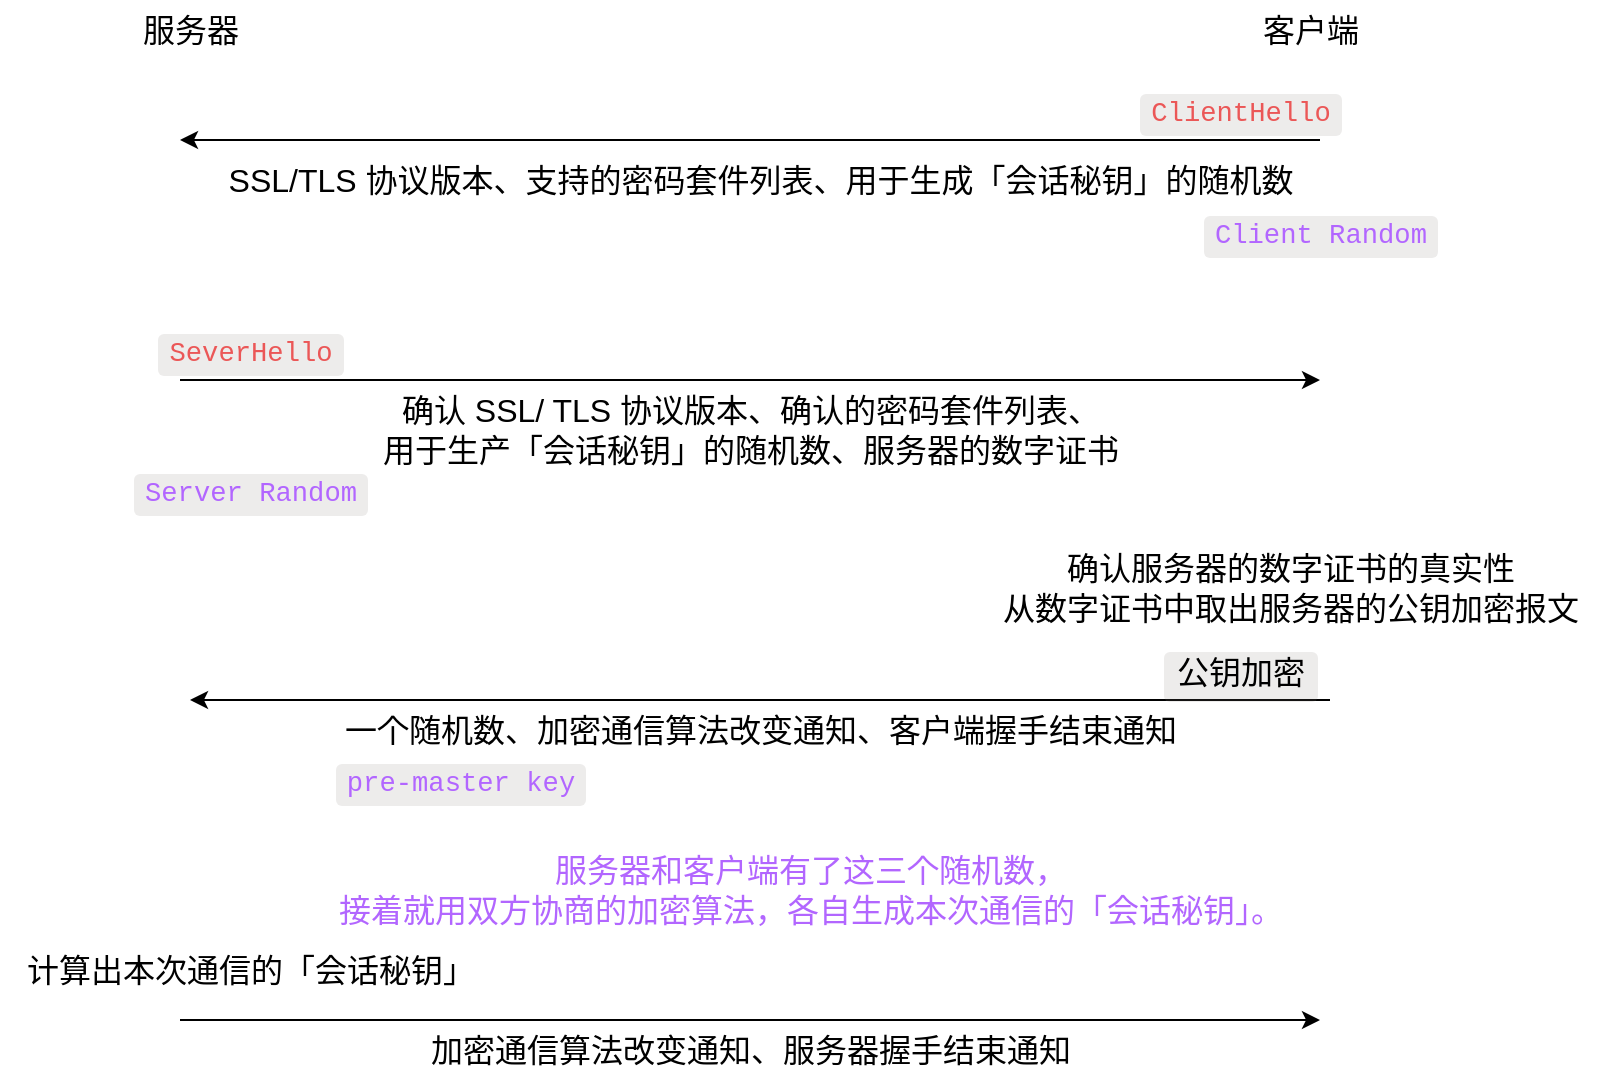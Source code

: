 <mxfile version="20.2.2" type="github">
  <diagram id="F9ipNlQTASzgw-6r4mKW" name="第 1 页">
    <mxGraphModel dx="1688" dy="1069" grid="1" gridSize="10" guides="1" tooltips="1" connect="1" arrows="1" fold="1" page="1" pageScale="1" pageWidth="827" pageHeight="1169" math="0" shadow="0">
      <root>
        <mxCell id="0" />
        <mxCell id="1" parent="0" />
        <mxCell id="uaOUZrjpmychXFlq1qa0-2" value="客户端" style="text;html=1;align=center;verticalAlign=middle;resizable=0;points=[];autosize=1;strokeColor=none;fillColor=none;fontSize=16;" vertex="1" parent="1">
          <mxGeometry x="510" y="290" width="70" height="30" as="geometry" />
        </mxCell>
        <mxCell id="uaOUZrjpmychXFlq1qa0-3" value="服务器" style="text;html=1;align=center;verticalAlign=middle;resizable=0;points=[];autosize=1;strokeColor=none;fillColor=none;fontSize=16;" vertex="1" parent="1">
          <mxGeometry x="-50" y="290" width="70" height="30" as="geometry" />
        </mxCell>
        <mxCell id="uaOUZrjpmychXFlq1qa0-4" value="" style="endArrow=classic;html=1;rounded=0;fontSize=16;" edge="1" parent="1">
          <mxGeometry width="50" height="50" relative="1" as="geometry">
            <mxPoint x="550" y="360" as="sourcePoint" />
            <mxPoint x="-20" y="360" as="targetPoint" />
          </mxGeometry>
        </mxCell>
        <mxCell id="uaOUZrjpmychXFlq1qa0-5" value="&lt;span data-reactroot=&quot;&quot; class=&quot;notion-enable-hover&quot; spellcheck=&quot;false&quot; data-token-index=&quot;0&quot; style=&quot;font-family:&amp;quot;SFMono-Regular&amp;quot;, Menlo, Consolas, &amp;quot;PT Mono&amp;quot;, &amp;quot;Liberation Mono&amp;quot;, Courier, monospace;line-height:normal;background:rgba(135,131,120,0.15);color:#EB5757;border-radius:3px;font-size:85%;padding:0.2em 0.4em&quot;&gt;ClientHello&lt;/span&gt;" style="text;html=1;align=center;verticalAlign=middle;resizable=0;points=[];autosize=1;strokeColor=none;fillColor=none;fontSize=16;" vertex="1" parent="1">
          <mxGeometry x="450" y="330" width="120" height="30" as="geometry" />
        </mxCell>
        <mxCell id="uaOUZrjpmychXFlq1qa0-6" value="SSL/TLS 协议版本、支持的密码套件列表、用于生成「会话秘钥」的随机数" style="text;html=1;align=center;verticalAlign=middle;resizable=0;points=[];autosize=1;strokeColor=none;fillColor=none;fontSize=16;" vertex="1" parent="1">
          <mxGeometry x="-10" y="365" width="560" height="30" as="geometry" />
        </mxCell>
        <mxCell id="uaOUZrjpmychXFlq1qa0-7" value="&lt;span data-reactroot=&quot;&quot; class=&quot;notion-enable-hover&quot; spellcheck=&quot;false&quot; data-token-index=&quot;0&quot; style=&quot;font-family:&amp;quot;SFMono-Regular&amp;quot;, Menlo, Consolas, &amp;quot;PT Mono&amp;quot;, &amp;quot;Liberation Mono&amp;quot;, Courier, monospace;line-height:normal;background:rgba(135,131,120,0.15);color:#EB5757;border-radius:3px;font-size:85%;padding:0.2em 0.4em&quot;&gt;SeverHello&lt;/span&gt;" style="text;html=1;align=center;verticalAlign=middle;resizable=0;points=[];autosize=1;strokeColor=none;fillColor=none;fontSize=16;" vertex="1" parent="1">
          <mxGeometry x="-40" y="450" width="110" height="30" as="geometry" />
        </mxCell>
        <mxCell id="uaOUZrjpmychXFlq1qa0-8" value="" style="endArrow=classic;html=1;rounded=0;fontSize=16;" edge="1" parent="1">
          <mxGeometry width="50" height="50" relative="1" as="geometry">
            <mxPoint x="-20" y="480" as="sourcePoint" />
            <mxPoint x="550" y="480" as="targetPoint" />
          </mxGeometry>
        </mxCell>
        <mxCell id="uaOUZrjpmychXFlq1qa0-9" value="确认 SSL/ TLS 协议版本、确认的密码套件列表、&lt;br&gt;用于生产「会话秘钥」的随机数、服务器的数字证书" style="text;html=1;align=center;verticalAlign=middle;resizable=0;points=[];autosize=1;strokeColor=none;fillColor=none;fontSize=16;" vertex="1" parent="1">
          <mxGeometry x="70" y="480" width="390" height="50" as="geometry" />
        </mxCell>
        <mxCell id="uaOUZrjpmychXFlq1qa0-10" value="确认服务器的数字证书的真实性&lt;br&gt;&lt;span data-reactroot=&quot;&quot; class=&quot;notion-enable-hover&quot; data-token-index=&quot;0&quot; style=&quot;&quot;&gt;从数字证书中取出服务器的&lt;/span&gt;公钥加密报文" style="text;html=1;align=center;verticalAlign=middle;resizable=0;points=[];autosize=1;strokeColor=none;fillColor=none;fontSize=16;" vertex="1" parent="1">
          <mxGeometry x="380" y="559" width="310" height="50" as="geometry" />
        </mxCell>
        <mxCell id="uaOUZrjpmychXFlq1qa0-11" value="" style="endArrow=classic;html=1;rounded=0;fontSize=16;" edge="1" parent="1">
          <mxGeometry width="50" height="50" relative="1" as="geometry">
            <mxPoint x="555" y="640" as="sourcePoint" />
            <mxPoint x="-15" y="640" as="targetPoint" />
          </mxGeometry>
        </mxCell>
        <mxCell id="uaOUZrjpmychXFlq1qa0-12" value="一个随机数、加密通信算法改变通知、客户端握手结束通知" style="text;html=1;align=center;verticalAlign=middle;resizable=0;points=[];autosize=1;strokeColor=none;fillColor=none;fontSize=16;" vertex="1" parent="1">
          <mxGeometry x="50" y="640" width="440" height="30" as="geometry" />
        </mxCell>
        <mxCell id="uaOUZrjpmychXFlq1qa0-13" value="&lt;span data-reactroot=&quot;&quot; class=&quot;notion-enable-hover&quot; spellcheck=&quot;false&quot; data-token-index=&quot;0&quot; style=&quot;font-family: SFMono-Regular, Menlo, Consolas, &amp;quot;PT Mono&amp;quot;, &amp;quot;Liberation Mono&amp;quot;, Courier, monospace; line-height: normal; background: rgba(135, 131, 120, 0.15); border-radius: 3px; font-size: 85%; padding: 0.2em 0.4em;&quot;&gt;&lt;font color=&quot;#b266ff&quot;&gt;Client Random&lt;/font&gt;&lt;/span&gt;" style="text;whiteSpace=wrap;html=1;fontSize=16;" vertex="1" parent="1">
          <mxGeometry x="490" y="390" width="140" height="40" as="geometry" />
        </mxCell>
        <mxCell id="uaOUZrjpmychXFlq1qa0-14" value="&lt;span data-reactroot=&quot;&quot; class=&quot;notion-enable-hover&quot; spellcheck=&quot;false&quot; data-token-index=&quot;0&quot; style=&quot;font-family: SFMono-Regular, Menlo, Consolas, &amp;quot;PT Mono&amp;quot;, &amp;quot;Liberation Mono&amp;quot;, Courier, monospace; line-height: normal; background: rgba(135, 131, 120, 0.15); border-radius: 3px; font-size: 85%; padding: 0.2em 0.4em;&quot;&gt;&lt;font color=&quot;#b266ff&quot;&gt;Server Random&lt;/font&gt;&lt;/span&gt;" style="text;html=1;align=center;verticalAlign=middle;resizable=0;points=[];autosize=1;strokeColor=none;fillColor=none;fontSize=16;" vertex="1" parent="1">
          <mxGeometry x="-50" y="520" width="130" height="30" as="geometry" />
        </mxCell>
        <mxCell id="uaOUZrjpmychXFlq1qa0-15" value="&lt;span data-reactroot=&quot;&quot; class=&quot;notion-enable-hover&quot; spellcheck=&quot;false&quot; data-token-index=&quot;0&quot; style=&quot;font-family: SFMono-Regular, Menlo, Consolas, &amp;quot;PT Mono&amp;quot;, &amp;quot;Liberation Mono&amp;quot;, Courier, monospace; line-height: normal; background: rgba(135, 131, 120, 0.15); border-radius: 3px; font-size: 85%; padding: 0.2em 0.4em;&quot;&gt;pre-master key&lt;/span&gt;" style="text;html=1;align=center;verticalAlign=middle;resizable=0;points=[];autosize=1;strokeColor=none;fillColor=none;fontSize=16;fontColor=#B266FF;" vertex="1" parent="1">
          <mxGeometry x="50" y="665" width="140" height="30" as="geometry" />
        </mxCell>
        <mxCell id="uaOUZrjpmychXFlq1qa0-16" value="&lt;span data-reactroot=&quot;&quot; class=&quot;notion-enable-hover&quot; data-token-index=&quot;0&quot; style=&quot;&quot;&gt;服务器和客户端有了这三个随机数，&lt;br&gt;接着就用双方协商的加密算法，各自生成本次通信的「会话秘钥」&lt;/span&gt;。" style="text;html=1;align=center;verticalAlign=middle;resizable=0;points=[];autosize=1;strokeColor=none;fillColor=none;fontSize=16;fontColor=#B266FF;" vertex="1" parent="1">
          <mxGeometry x="45" y="710" width="500" height="50" as="geometry" />
        </mxCell>
        <mxCell id="uaOUZrjpmychXFlq1qa0-20" value="&lt;span data-reactroot=&quot;&quot; class=&quot;notion-enable-hover&quot; spellcheck=&quot;false&quot; data-token-index=&quot;0&quot; style=&quot;font-family: SFMono-Regular, Menlo, Consolas, &amp;quot;PT Mono&amp;quot;, &amp;quot;Liberation Mono&amp;quot;, Courier, monospace; line-height: normal; background: rgba(135, 131, 120, 0.15); border-radius: 3px; padding: 0.2em 0.4em;&quot;&gt;&lt;font style=&quot;font-size: 16px;&quot;&gt;公钥加密&lt;/font&gt;&lt;/span&gt;" style="text;html=1;align=center;verticalAlign=middle;resizable=0;points=[];autosize=1;strokeColor=none;fillColor=none;fontSize=16;" vertex="1" parent="1">
          <mxGeometry x="460" y="610" width="100" height="30" as="geometry" />
        </mxCell>
        <mxCell id="uaOUZrjpmychXFlq1qa0-21" value="" style="endArrow=classic;html=1;rounded=0;fontSize=16;" edge="1" parent="1">
          <mxGeometry width="50" height="50" relative="1" as="geometry">
            <mxPoint x="-20" y="800" as="sourcePoint" />
            <mxPoint x="550" y="800" as="targetPoint" />
          </mxGeometry>
        </mxCell>
        <mxCell id="uaOUZrjpmychXFlq1qa0-22" value="计算出本次通信的「会话秘钥」" style="text;html=1;align=center;verticalAlign=middle;resizable=0;points=[];autosize=1;strokeColor=none;fillColor=none;fontSize=16;fontColor=#000000;" vertex="1" parent="1">
          <mxGeometry x="-110" y="760" width="250" height="30" as="geometry" />
        </mxCell>
        <mxCell id="uaOUZrjpmychXFlq1qa0-23" value="加密通信算法改变通知、服务器握手结束通知" style="text;html=1;align=center;verticalAlign=middle;resizable=0;points=[];autosize=1;strokeColor=none;fillColor=none;fontSize=16;fontColor=#000000;" vertex="1" parent="1">
          <mxGeometry x="95" y="800" width="340" height="30" as="geometry" />
        </mxCell>
      </root>
    </mxGraphModel>
  </diagram>
</mxfile>
